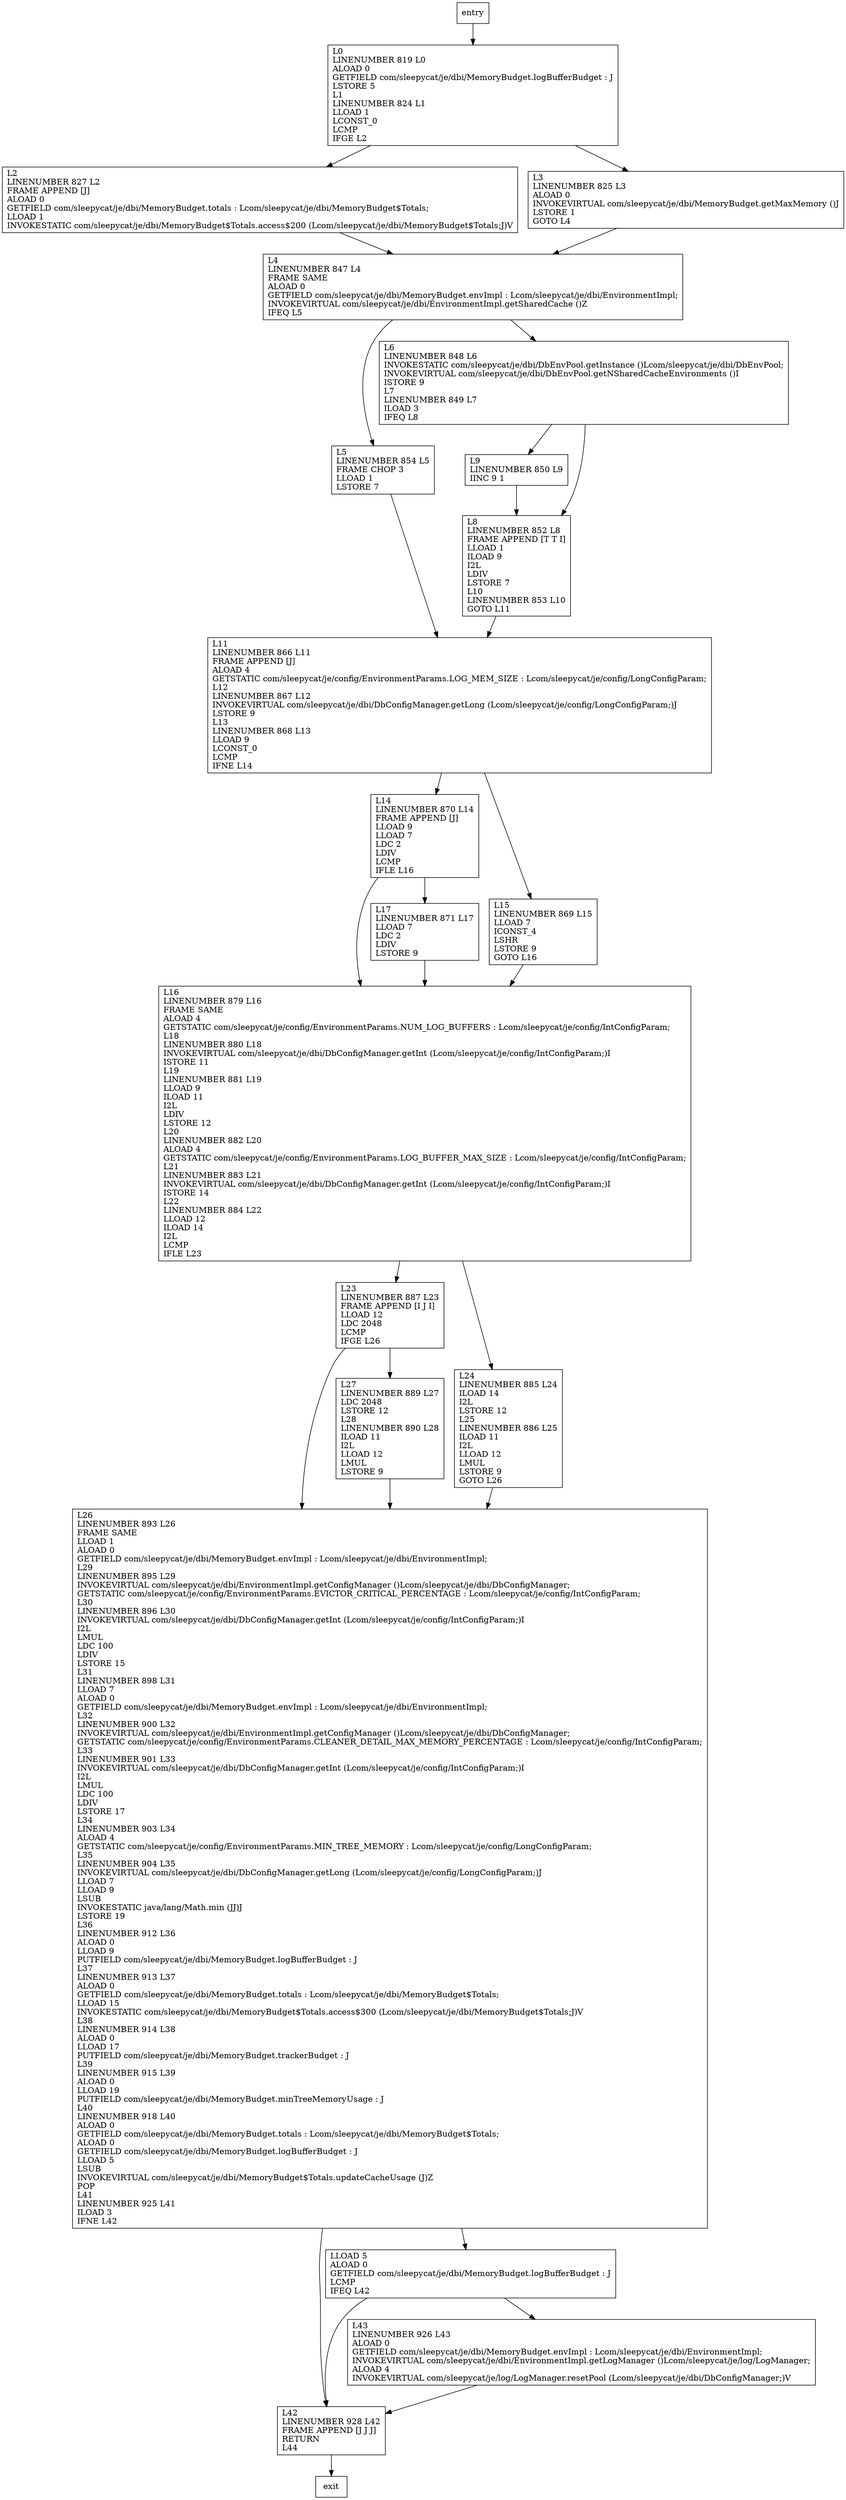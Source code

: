 digraph reset {
node [shape=record];
1058921154 [label="L2\lLINENUMBER 827 L2\lFRAME APPEND [J]\lALOAD 0\lGETFIELD com/sleepycat/je/dbi/MemoryBudget.totals : Lcom/sleepycat/je/dbi/MemoryBudget$Totals;\lLLOAD 1\lINVOKESTATIC com/sleepycat/je/dbi/MemoryBudget$Totals.access$200 (Lcom/sleepycat/je/dbi/MemoryBudget$Totals;J)V\l"];
925936450 [label="L16\lLINENUMBER 879 L16\lFRAME SAME\lALOAD 4\lGETSTATIC com/sleepycat/je/config/EnvironmentParams.NUM_LOG_BUFFERS : Lcom/sleepycat/je/config/IntConfigParam;\lL18\lLINENUMBER 880 L18\lINVOKEVIRTUAL com/sleepycat/je/dbi/DbConfigManager.getInt (Lcom/sleepycat/je/config/IntConfigParam;)I\lISTORE 11\lL19\lLINENUMBER 881 L19\lLLOAD 9\lILOAD 11\lI2L\lLDIV\lLSTORE 12\lL20\lLINENUMBER 882 L20\lALOAD 4\lGETSTATIC com/sleepycat/je/config/EnvironmentParams.LOG_BUFFER_MAX_SIZE : Lcom/sleepycat/je/config/IntConfigParam;\lL21\lLINENUMBER 883 L21\lINVOKEVIRTUAL com/sleepycat/je/dbi/DbConfigManager.getInt (Lcom/sleepycat/je/config/IntConfigParam;)I\lISTORE 14\lL22\lLINENUMBER 884 L22\lLLOAD 12\lILOAD 14\lI2L\lLCMP\lIFLE L23\l"];
1423507882 [label="L26\lLINENUMBER 893 L26\lFRAME SAME\lLLOAD 1\lALOAD 0\lGETFIELD com/sleepycat/je/dbi/MemoryBudget.envImpl : Lcom/sleepycat/je/dbi/EnvironmentImpl;\lL29\lLINENUMBER 895 L29\lINVOKEVIRTUAL com/sleepycat/je/dbi/EnvironmentImpl.getConfigManager ()Lcom/sleepycat/je/dbi/DbConfigManager;\lGETSTATIC com/sleepycat/je/config/EnvironmentParams.EVICTOR_CRITICAL_PERCENTAGE : Lcom/sleepycat/je/config/IntConfigParam;\lL30\lLINENUMBER 896 L30\lINVOKEVIRTUAL com/sleepycat/je/dbi/DbConfigManager.getInt (Lcom/sleepycat/je/config/IntConfigParam;)I\lI2L\lLMUL\lLDC 100\lLDIV\lLSTORE 15\lL31\lLINENUMBER 898 L31\lLLOAD 7\lALOAD 0\lGETFIELD com/sleepycat/je/dbi/MemoryBudget.envImpl : Lcom/sleepycat/je/dbi/EnvironmentImpl;\lL32\lLINENUMBER 900 L32\lINVOKEVIRTUAL com/sleepycat/je/dbi/EnvironmentImpl.getConfigManager ()Lcom/sleepycat/je/dbi/DbConfigManager;\lGETSTATIC com/sleepycat/je/config/EnvironmentParams.CLEANER_DETAIL_MAX_MEMORY_PERCENTAGE : Lcom/sleepycat/je/config/IntConfigParam;\lL33\lLINENUMBER 901 L33\lINVOKEVIRTUAL com/sleepycat/je/dbi/DbConfigManager.getInt (Lcom/sleepycat/je/config/IntConfigParam;)I\lI2L\lLMUL\lLDC 100\lLDIV\lLSTORE 17\lL34\lLINENUMBER 903 L34\lALOAD 4\lGETSTATIC com/sleepycat/je/config/EnvironmentParams.MIN_TREE_MEMORY : Lcom/sleepycat/je/config/LongConfigParam;\lL35\lLINENUMBER 904 L35\lINVOKEVIRTUAL com/sleepycat/je/dbi/DbConfigManager.getLong (Lcom/sleepycat/je/config/LongConfigParam;)J\lLLOAD 7\lLLOAD 9\lLSUB\lINVOKESTATIC java/lang/Math.min (JJ)J\lLSTORE 19\lL36\lLINENUMBER 912 L36\lALOAD 0\lLLOAD 9\lPUTFIELD com/sleepycat/je/dbi/MemoryBudget.logBufferBudget : J\lL37\lLINENUMBER 913 L37\lALOAD 0\lGETFIELD com/sleepycat/je/dbi/MemoryBudget.totals : Lcom/sleepycat/je/dbi/MemoryBudget$Totals;\lLLOAD 15\lINVOKESTATIC com/sleepycat/je/dbi/MemoryBudget$Totals.access$300 (Lcom/sleepycat/je/dbi/MemoryBudget$Totals;J)V\lL38\lLINENUMBER 914 L38\lALOAD 0\lLLOAD 17\lPUTFIELD com/sleepycat/je/dbi/MemoryBudget.trackerBudget : J\lL39\lLINENUMBER 915 L39\lALOAD 0\lLLOAD 19\lPUTFIELD com/sleepycat/je/dbi/MemoryBudget.minTreeMemoryUsage : J\lL40\lLINENUMBER 918 L40\lALOAD 0\lGETFIELD com/sleepycat/je/dbi/MemoryBudget.totals : Lcom/sleepycat/je/dbi/MemoryBudget$Totals;\lALOAD 0\lGETFIELD com/sleepycat/je/dbi/MemoryBudget.logBufferBudget : J\lLLOAD 5\lLSUB\lINVOKEVIRTUAL com/sleepycat/je/dbi/MemoryBudget$Totals.updateCacheUsage (J)Z\lPOP\lL41\lLINENUMBER 925 L41\lILOAD 3\lIFNE L42\l"];
1929969663 [label="L23\lLINENUMBER 887 L23\lFRAME APPEND [I J I]\lLLOAD 12\lLDC 2048\lLCMP\lIFGE L26\l"];
1434367299 [label="L14\lLINENUMBER 870 L14\lFRAME APPEND [J]\lLLOAD 9\lLLOAD 7\lLDC 2\lLDIV\lLCMP\lIFLE L16\l"];
236858974 [label="L4\lLINENUMBER 847 L4\lFRAME SAME\lALOAD 0\lGETFIELD com/sleepycat/je/dbi/MemoryBudget.envImpl : Lcom/sleepycat/je/dbi/EnvironmentImpl;\lINVOKEVIRTUAL com/sleepycat/je/dbi/EnvironmentImpl.getSharedCache ()Z\lIFEQ L5\l"];
1462928549 [label="L42\lLINENUMBER 928 L42\lFRAME APPEND [J J J]\lRETURN\lL44\l"];
1668376627 [label="L27\lLINENUMBER 889 L27\lLDC 2048\lLSTORE 12\lL28\lLINENUMBER 890 L28\lILOAD 11\lI2L\lLLOAD 12\lLMUL\lLSTORE 9\l"];
1894978338 [label="L0\lLINENUMBER 819 L0\lALOAD 0\lGETFIELD com/sleepycat/je/dbi/MemoryBudget.logBufferBudget : J\lLSTORE 5\lL1\lLINENUMBER 824 L1\lLLOAD 1\lLCONST_0\lLCMP\lIFGE L2\l"];
1400671358 [label="L17\lLINENUMBER 871 L17\lLLOAD 7\lLDC 2\lLDIV\lLSTORE 9\l"];
1713129148 [label="L5\lLINENUMBER 854 L5\lFRAME CHOP 3\lLLOAD 1\lLSTORE 7\l"];
1711393939 [label="L24\lLINENUMBER 885 L24\lILOAD 14\lI2L\lLSTORE 12\lL25\lLINENUMBER 886 L25\lILOAD 11\lI2L\lLLOAD 12\lLMUL\lLSTORE 9\lGOTO L26\l"];
1004862656 [label="L3\lLINENUMBER 825 L3\lALOAD 0\lINVOKEVIRTUAL com/sleepycat/je/dbi/MemoryBudget.getMaxMemory ()J\lLSTORE 1\lGOTO L4\l"];
731427771 [label="L9\lLINENUMBER 850 L9\lIINC 9 1\l"];
1353093587 [label="L11\lLINENUMBER 866 L11\lFRAME APPEND [J]\lALOAD 4\lGETSTATIC com/sleepycat/je/config/EnvironmentParams.LOG_MEM_SIZE : Lcom/sleepycat/je/config/LongConfigParam;\lL12\lLINENUMBER 867 L12\lINVOKEVIRTUAL com/sleepycat/je/dbi/DbConfigManager.getLong (Lcom/sleepycat/je/config/LongConfigParam;)J\lLSTORE 9\lL13\lLINENUMBER 868 L13\lLLOAD 9\lLCONST_0\lLCMP\lIFNE L14\l"];
999674172 [label="L15\lLINENUMBER 869 L15\lLLOAD 7\lICONST_4\lLSHR\lLSTORE 9\lGOTO L16\l"];
1069531012 [label="LLOAD 5\lALOAD 0\lGETFIELD com/sleepycat/je/dbi/MemoryBudget.logBufferBudget : J\lLCMP\lIFEQ L42\l"];
931548023 [label="L6\lLINENUMBER 848 L6\lINVOKESTATIC com/sleepycat/je/dbi/DbEnvPool.getInstance ()Lcom/sleepycat/je/dbi/DbEnvPool;\lINVOKEVIRTUAL com/sleepycat/je/dbi/DbEnvPool.getNSharedCacheEnvironments ()I\lISTORE 9\lL7\lLINENUMBER 849 L7\lILOAD 3\lIFEQ L8\l"];
1410008136 [label="L8\lLINENUMBER 852 L8\lFRAME APPEND [T T I]\lLLOAD 1\lILOAD 9\lI2L\lLDIV\lLSTORE 7\lL10\lLINENUMBER 853 L10\lGOTO L11\l"];
603401608 [label="L43\lLINENUMBER 926 L43\lALOAD 0\lGETFIELD com/sleepycat/je/dbi/MemoryBudget.envImpl : Lcom/sleepycat/je/dbi/EnvironmentImpl;\lINVOKEVIRTUAL com/sleepycat/je/dbi/EnvironmentImpl.getLogManager ()Lcom/sleepycat/je/log/LogManager;\lALOAD 4\lINVOKEVIRTUAL com/sleepycat/je/log/LogManager.resetPool (Lcom/sleepycat/je/dbi/DbConfigManager;)V\l"];
entry;
exit;
1058921154 -> 236858974;
925936450 -> 1929969663;
925936450 -> 1711393939;
1423507882 -> 1462928549;
1423507882 -> 1069531012;
1929969663 -> 1668376627;
1929969663 -> 1423507882;
1434367299 -> 925936450;
1434367299 -> 1400671358;
236858974 -> 1713129148;
236858974 -> 931548023;
entry -> 1894978338;
1462928549 -> exit;
1668376627 -> 1423507882;
1894978338 -> 1058921154;
1894978338 -> 1004862656;
1400671358 -> 925936450;
1713129148 -> 1353093587;
1711393939 -> 1423507882;
1004862656 -> 236858974;
731427771 -> 1410008136;
1353093587 -> 999674172;
1353093587 -> 1434367299;
999674172 -> 925936450;
1069531012 -> 1462928549;
1069531012 -> 603401608;
931548023 -> 731427771;
931548023 -> 1410008136;
1410008136 -> 1353093587;
603401608 -> 1462928549;
}
